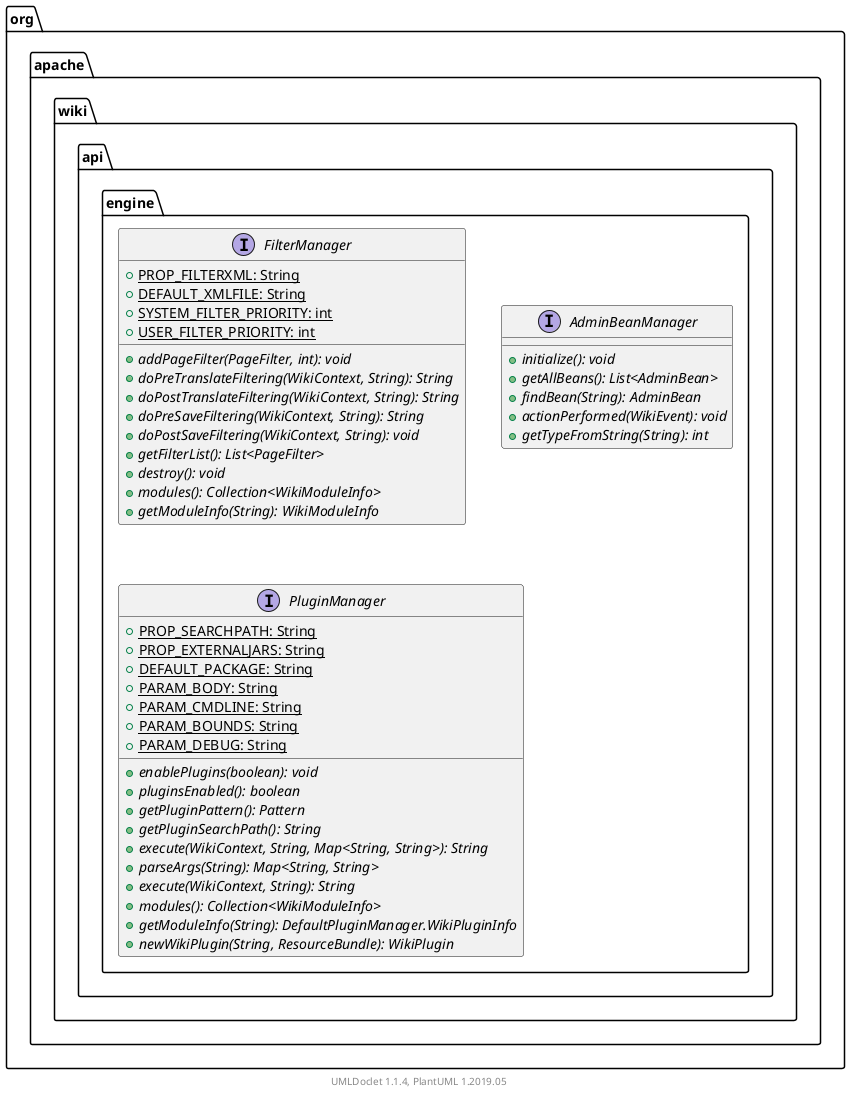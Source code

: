 @startuml

    namespace org.apache.wiki.api.engine {

        interface FilterManager [[FilterManager.html]] {
            {static} +PROP_FILTERXML: String
            {static} +DEFAULT_XMLFILE: String
            {static} +SYSTEM_FILTER_PRIORITY: int
            {static} +USER_FILTER_PRIORITY: int
            {abstract} +addPageFilter(PageFilter, int): void
            {abstract} +doPreTranslateFiltering(WikiContext, String): String
            {abstract} +doPostTranslateFiltering(WikiContext, String): String
            {abstract} +doPreSaveFiltering(WikiContext, String): String
            {abstract} +doPostSaveFiltering(WikiContext, String): void
            {abstract} +getFilterList(): List<PageFilter>
            {abstract} +destroy(): void
            {abstract} +modules(): Collection<WikiModuleInfo>
            {abstract} +getModuleInfo(String): WikiModuleInfo
        }

        interface AdminBeanManager [[AdminBeanManager.html]] {
            {abstract} +initialize(): void
            {abstract} +getAllBeans(): List<AdminBean>
            {abstract} +findBean(String): AdminBean
            {abstract} +actionPerformed(WikiEvent): void
            {abstract} +getTypeFromString(String): int
        }

        interface PluginManager [[PluginManager.html]] {
            {static} +PROP_SEARCHPATH: String
            {static} +PROP_EXTERNALJARS: String
            {static} +DEFAULT_PACKAGE: String
            {static} +PARAM_BODY: String
            {static} +PARAM_CMDLINE: String
            {static} +PARAM_BOUNDS: String
            {static} +PARAM_DEBUG: String
            {abstract} +enablePlugins(boolean): void
            {abstract} +pluginsEnabled(): boolean
            {abstract} +getPluginPattern(): Pattern
            {abstract} +getPluginSearchPath(): String
            {abstract} +execute(WikiContext, String, Map<String, String>): String
            {abstract} +parseArgs(String): Map<String, String>
            {abstract} +execute(WikiContext, String): String
            {abstract} +modules(): Collection<WikiModuleInfo>
            {abstract} +getModuleInfo(String): DefaultPluginManager.WikiPluginInfo
            {abstract} +newWikiPlugin(String, ResourceBundle): WikiPlugin
        }

    }


    center footer UMLDoclet 1.1.4, PlantUML 1.2019.05
@enduml
